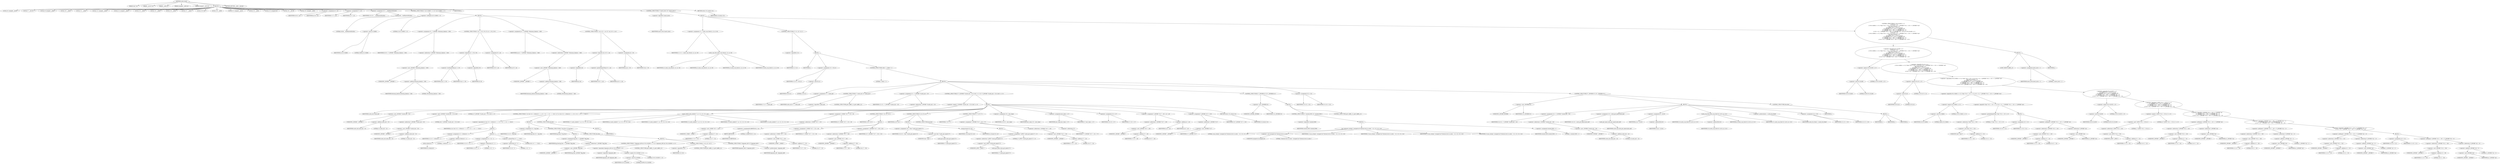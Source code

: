 digraph cache_insert {  
"1000119" [label = "(METHOD,cache_insert)" ]
"1000120" [label = "(PARAM,char *src)" ]
"1000121" [label = "(PARAM,__int128 *a2)" ]
"1000122" [label = "(PARAM,__int64 a3)" ]
"1000123" [label = "(PARAM,unsigned __int64 a4)" ]
"1000124" [label = "(PARAM,unsigned __int16 a5)" ]
"1000125" [label = "(BLOCK,,)" ]
"1000126" [label = "(LOCAL,v6: unsigned __int16)" ]
"1000127" [label = "(LOCAL,v7: __int128 *)" ]
"1000128" [label = "(LOCAL,v9: unsigned __int64)" ]
"1000129" [label = "(LOCAL,v10: __int64)" ]
"1000130" [label = "(LOCAL,v11: __int64)" ]
"1000131" [label = "(LOCAL,v12: unsigned __int64)" ]
"1000132" [label = "(LOCAL,v13: unsigned __int64)" ]
"1000133" [label = "(LOCAL,v14: __int64)" ]
"1000134" [label = "(LOCAL,v15: __int64)" ]
"1000135" [label = "(LOCAL,v16: __int64)" ]
"1000136" [label = "(LOCAL,v17: __int64)" ]
"1000137" [label = "(LOCAL,v18: char *)" ]
"1000138" [label = "(LOCAL,v19: __int64)" ]
"1000139" [label = "(LOCAL,v21: unsigned __int16)" ]
"1000140" [label = "(LOCAL,v22: __int64)" ]
"1000141" [label = "(LOCAL,v23: unsigned int)" ]
"1000142" [label = "(LOCAL,v24: __int128)" ]
"1000143" [label = "(LOCAL,v25: unsigned __int64)" ]
"1000144" [label = "(<operator>.assignment,v6 = a5)" ]
"1000145" [label = "(IDENTIFIER,v6,v6 = a5)" ]
"1000146" [label = "(IDENTIFIER,a5,v6 = a5)" ]
"1000147" [label = "(<operator>.assignment,v7 = a2)" ]
"1000148" [label = "(IDENTIFIER,v7,v7 = a2)" ]
"1000149" [label = "(IDENTIFIER,a2,v7 = a2)" ]
"1000150" [label = "(<operator>.assignment,v25 = __readfsqword(0x28u))" ]
"1000151" [label = "(IDENTIFIER,v25,v25 = __readfsqword(0x28u))" ]
"1000152" [label = "(__readfsqword,__readfsqword(0x28u))" ]
"1000153" [label = "(LITERAL,0x28u,__readfsqword(0x28u))" ]
"1000154" [label = "(CONTROL_STRUCTURE,if ( (a5 & 0x980) != 0 ),if ( (a5 & 0x980) != 0 ))" ]
"1000155" [label = "(<operator>.notEquals,(a5 & 0x980) != 0)" ]
"1000156" [label = "(<operator>.and,a5 & 0x980)" ]
"1000157" [label = "(IDENTIFIER,a5,a5 & 0x980)" ]
"1000158" [label = "(LITERAL,0x980,a5 & 0x980)" ]
"1000159" [label = "(LITERAL,0,(a5 & 0x980) != 0)" ]
"1000160" [label = "(BLOCK,,)" ]
"1000161" [label = "(<operator>.assignment,v9 = *(_QWORD *)(dnsmasq_daemon + 456))" ]
"1000162" [label = "(IDENTIFIER,v9,v9 = *(_QWORD *)(dnsmasq_daemon + 456))" ]
"1000163" [label = "(<operator>.indirection,*(_QWORD *)(dnsmasq_daemon + 456))" ]
"1000164" [label = "(<operator>.cast,(_QWORD *)(dnsmasq_daemon + 456))" ]
"1000165" [label = "(UNKNOWN,_QWORD *,_QWORD *)" ]
"1000166" [label = "(<operator>.addition,dnsmasq_daemon + 456)" ]
"1000167" [label = "(IDENTIFIER,dnsmasq_daemon,dnsmasq_daemon + 456)" ]
"1000168" [label = "(LITERAL,456,dnsmasq_daemon + 456)" ]
"1000169" [label = "(CONTROL_STRUCTURE,if ( a4 <= v9 || !v9 ),if ( a4 <= v9 || !v9 ))" ]
"1000170" [label = "(<operator>.logicalOr,a4 <= v9 || !v9)" ]
"1000171" [label = "(<operator>.lessEqualsThan,a4 <= v9)" ]
"1000172" [label = "(IDENTIFIER,a4,a4 <= v9)" ]
"1000173" [label = "(IDENTIFIER,v9,a4 <= v9)" ]
"1000174" [label = "(<operator>.logicalNot,!v9)" ]
"1000175" [label = "(IDENTIFIER,v9,!v9)" ]
"1000176" [label = "(<operator>.assignment,v9 = a4)" ]
"1000177" [label = "(IDENTIFIER,v9,v9 = a4)" ]
"1000178" [label = "(IDENTIFIER,a4,v9 = a4)" ]
"1000179" [label = "(<operator>.assignment,a4 = *(_QWORD *)(dnsmasq_daemon + 448))" ]
"1000180" [label = "(IDENTIFIER,a4,a4 = *(_QWORD *)(dnsmasq_daemon + 448))" ]
"1000181" [label = "(<operator>.indirection,*(_QWORD *)(dnsmasq_daemon + 448))" ]
"1000182" [label = "(<operator>.cast,(_QWORD *)(dnsmasq_daemon + 448))" ]
"1000183" [label = "(UNKNOWN,_QWORD *,_QWORD *)" ]
"1000184" [label = "(<operator>.addition,dnsmasq_daemon + 448)" ]
"1000185" [label = "(IDENTIFIER,dnsmasq_daemon,dnsmasq_daemon + 448)" ]
"1000186" [label = "(LITERAL,448,dnsmasq_daemon + 448)" ]
"1000187" [label = "(CONTROL_STRUCTURE,if ( !a4 || v9 >= a4 ),if ( !a4 || v9 >= a4 ))" ]
"1000188" [label = "(<operator>.logicalOr,!a4 || v9 >= a4)" ]
"1000189" [label = "(<operator>.logicalNot,!a4)" ]
"1000190" [label = "(IDENTIFIER,a4,!a4)" ]
"1000191" [label = "(<operator>.greaterEqualsThan,v9 >= a4)" ]
"1000192" [label = "(IDENTIFIER,v9,v9 >= a4)" ]
"1000193" [label = "(IDENTIFIER,a4,v9 >= a4)" ]
"1000194" [label = "(<operator>.assignment,a4 = v9)" ]
"1000195" [label = "(IDENTIFIER,a4,a4 = v9)" ]
"1000196" [label = "(IDENTIFIER,v9,a4 = v9)" ]
"1000197" [label = "(IDENTIFIER,L,)" ]
"1000198" [label = "(CONTROL_STRUCTURE,if ( !insert_error ),if ( !insert_error ))" ]
"1000199" [label = "(<operator>.logicalNot,!insert_error)" ]
"1000200" [label = "(IDENTIFIER,insert_error,!insert_error)" ]
"1000201" [label = "(BLOCK,,)" ]
"1000202" [label = "(<operator>.assignment,v11 = cache_scan_free(src, a2, a3, v6))" ]
"1000203" [label = "(IDENTIFIER,v11,v11 = cache_scan_free(src, a2, a3, v6))" ]
"1000204" [label = "(cache_scan_free,cache_scan_free(src, a2, a3, v6))" ]
"1000205" [label = "(IDENTIFIER,src,cache_scan_free(src, a2, a3, v6))" ]
"1000206" [label = "(IDENTIFIER,a2,cache_scan_free(src, a2, a3, v6))" ]
"1000207" [label = "(IDENTIFIER,a3,cache_scan_free(src, a2, a3, v6))" ]
"1000208" [label = "(IDENTIFIER,v6,cache_scan_free(src, a2, a3, v6))" ]
"1000209" [label = "(CONTROL_STRUCTURE,if ( !v11 ),if ( !v11 ))" ]
"1000210" [label = "(<operator>.logicalNot,!v11)" ]
"1000211" [label = "(IDENTIFIER,v11,!v11)" ]
"1000212" [label = "(BLOCK,,)" ]
"1000213" [label = "(IDENTIFIER,L,)" ]
"1000214" [label = "(<operator>.assignment,v15 = v6 & 4)" ]
"1000215" [label = "(IDENTIFIER,v15,v15 = v6 & 4)" ]
"1000216" [label = "(<operator>.and,v6 & 4)" ]
"1000217" [label = "(IDENTIFIER,v6,v6 & 4)" ]
"1000218" [label = "(LITERAL,4,v6 & 4)" ]
"1000219" [label = "(CONTROL_STRUCTURE,while ( 1 ),while ( 1 ))" ]
"1000220" [label = "(LITERAL,1,while ( 1 ))" ]
"1000221" [label = "(BLOCK,,)" ]
"1000222" [label = "(<operator>.assignment,v17 = cache_tail)" ]
"1000223" [label = "(IDENTIFIER,v17,v17 = cache_tail)" ]
"1000224" [label = "(IDENTIFIER,cache_tail,v17 = cache_tail)" ]
"1000225" [label = "(CONTROL_STRUCTURE,if ( !cache_tail ),if ( !cache_tail ))" ]
"1000226" [label = "(<operator>.logicalNot,!cache_tail)" ]
"1000227" [label = "(IDENTIFIER,cache_tail,!cache_tail)" ]
"1000228" [label = "(CONTROL_STRUCTURE,goto LABEL_22;,goto LABEL_22;)" ]
"1000229" [label = "(<operator>.assignment,v21 = *(_DWORD *)(cache_tail + 52))" ]
"1000230" [label = "(IDENTIFIER,v21,v21 = *(_DWORD *)(cache_tail + 52))" ]
"1000231" [label = "(<operator>.indirection,*(_DWORD *)(cache_tail + 52))" ]
"1000232" [label = "(<operator>.cast,(_DWORD *)(cache_tail + 52))" ]
"1000233" [label = "(UNKNOWN,_DWORD *,_DWORD *)" ]
"1000234" [label = "(<operator>.addition,cache_tail + 52)" ]
"1000235" [label = "(IDENTIFIER,cache_tail,cache_tail + 52)" ]
"1000236" [label = "(LITERAL,52,cache_tail + 52)" ]
"1000237" [label = "(CONTROL_STRUCTURE,if ( (*(_DWORD *)(cache_tail + 52) & 0xC) == 0 ),if ( (*(_DWORD *)(cache_tail + 52) & 0xC) == 0 ))" ]
"1000238" [label = "(<operator>.equals,(*(_DWORD *)(cache_tail + 52) & 0xC) == 0)" ]
"1000239" [label = "(<operator>.and,*(_DWORD *)(cache_tail + 52) & 0xC)" ]
"1000240" [label = "(<operator>.indirection,*(_DWORD *)(cache_tail + 52))" ]
"1000241" [label = "(<operator>.cast,(_DWORD *)(cache_tail + 52))" ]
"1000242" [label = "(UNKNOWN,_DWORD *,_DWORD *)" ]
"1000243" [label = "(<operator>.addition,cache_tail + 52)" ]
"1000244" [label = "(IDENTIFIER,cache_tail,cache_tail + 52)" ]
"1000245" [label = "(LITERAL,52,cache_tail + 52)" ]
"1000246" [label = "(LITERAL,0xC,*(_DWORD *)(cache_tail + 52) & 0xC)" ]
"1000247" [label = "(LITERAL,0,(*(_DWORD *)(cache_tail + 52) & 0xC) == 0)" ]
"1000248" [label = "(BLOCK,,)" ]
"1000249" [label = "(CONTROL_STRUCTURE,if ( src && (v12 = strlen(src) + 1, v13 = v12 - 1, v12 - 1 > 0x31) ),if ( src && (v12 = strlen(src) + 1, v13 = v12 - 1, v12 - 1 > 0x31) ))" ]
"1000250" [label = "(<operator>.logicalAnd,src && (v12 = strlen(src) + 1, v13 = v12 - 1, v12 - 1 > 0x31))" ]
"1000251" [label = "(IDENTIFIER,src,src && (v12 = strlen(src) + 1, v13 = v12 - 1, v12 - 1 > 0x31))" ]
"1000252" [label = "(BLOCK,,)" ]
"1000253" [label = "(<operator>.assignment,v12 = strlen(src) + 1)" ]
"1000254" [label = "(IDENTIFIER,v12,v12 = strlen(src) + 1)" ]
"1000255" [label = "(<operator>.addition,strlen(src) + 1)" ]
"1000256" [label = "(strlen,strlen(src))" ]
"1000257" [label = "(IDENTIFIER,src,strlen(src))" ]
"1000258" [label = "(LITERAL,1,strlen(src) + 1)" ]
"1000259" [label = "(BLOCK,,)" ]
"1000260" [label = "(<operator>.assignment,v13 = v12 - 1)" ]
"1000261" [label = "(IDENTIFIER,v13,v13 = v12 - 1)" ]
"1000262" [label = "(<operator>.subtraction,v12 - 1)" ]
"1000263" [label = "(IDENTIFIER,v12,v12 - 1)" ]
"1000264" [label = "(LITERAL,1,v12 - 1)" ]
"1000265" [label = "(<operator>.greaterThan,v12 - 1 > 0x31)" ]
"1000266" [label = "(<operator>.subtraction,v12 - 1)" ]
"1000267" [label = "(IDENTIFIER,v12,v12 - 1)" ]
"1000268" [label = "(LITERAL,1,v12 - 1)" ]
"1000269" [label = "(LITERAL,0x31,v12 - 1 > 0x31)" ]
"1000270" [label = "(BLOCK,,)" ]
"1000271" [label = "(<operator>.assignment,v22 = big_free)" ]
"1000272" [label = "(IDENTIFIER,v22,v22 = big_free)" ]
"1000273" [label = "(IDENTIFIER,big_free,v22 = big_free)" ]
"1000274" [label = "(CONTROL_STRUCTURE,if ( big_free ),if ( big_free ))" ]
"1000275" [label = "(IDENTIFIER,big_free,if ( big_free ))" ]
"1000276" [label = "(BLOCK,,)" ]
"1000277" [label = "(<operator>.assignment,big_free = *(_QWORD *)big_free)" ]
"1000278" [label = "(IDENTIFIER,big_free,big_free = *(_QWORD *)big_free)" ]
"1000279" [label = "(<operator>.indirection,*(_QWORD *)big_free)" ]
"1000280" [label = "(<operator>.cast,(_QWORD *)big_free)" ]
"1000281" [label = "(UNKNOWN,_QWORD *,_QWORD *)" ]
"1000282" [label = "(IDENTIFIER,big_free,(_QWORD *)big_free)" ]
"1000283" [label = "(CONTROL_STRUCTURE,else,else)" ]
"1000284" [label = "(BLOCK,,)" ]
"1000285" [label = "(CONTROL_STRUCTURE,if ( !bignames_left && (v6 & 0x5000) == 0 ),if ( !bignames_left && (v6 & 0x5000) == 0 ))" ]
"1000286" [label = "(<operator>.logicalAnd,!bignames_left && (v6 & 0x5000) == 0)" ]
"1000287" [label = "(<operator>.logicalNot,!bignames_left)" ]
"1000288" [label = "(IDENTIFIER,bignames_left,!bignames_left)" ]
"1000289" [label = "(<operator>.equals,(v6 & 0x5000) == 0)" ]
"1000290" [label = "(<operator>.and,v6 & 0x5000)" ]
"1000291" [label = "(IDENTIFIER,v6,v6 & 0x5000)" ]
"1000292" [label = "(LITERAL,0x5000,v6 & 0x5000)" ]
"1000293" [label = "(LITERAL,0,(v6 & 0x5000) == 0)" ]
"1000294" [label = "(CONTROL_STRUCTURE,goto LABEL_22;,goto LABEL_22;)" ]
"1000295" [label = "(CONTROL_STRUCTURE,if ( !v22 ),if ( !v22 ))" ]
"1000296" [label = "(<operator>.logicalNot,!v22)" ]
"1000297" [label = "(IDENTIFIER,v22,!v22)" ]
"1000298" [label = "(CONTROL_STRUCTURE,goto LABEL_22;,goto LABEL_22;)" ]
"1000299" [label = "(CONTROL_STRUCTURE,if ( bignames_left ),if ( bignames_left ))" ]
"1000300" [label = "(IDENTIFIER,bignames_left,if ( bignames_left ))" ]
"1000301" [label = "(<operator>.preDecrement,--bignames_left)" ]
"1000302" [label = "(IDENTIFIER,bignames_left,--bignames_left)" ]
"1000303" [label = "(CONTROL_STRUCTURE,else,else)" ]
"1000304" [label = "(BLOCK,,)" ]
"1000305" [label = "(IDENTIFIER,L,)" ]
"1000306" [label = "(cache_unlink,cache_unlink(v17, a2, v12, v13, v15, v14))" ]
"1000307" [label = "(IDENTIFIER,v17,cache_unlink(v17, a2, v12, v13, v15, v14))" ]
"1000308" [label = "(IDENTIFIER,a2,cache_unlink(v17, a2, v12, v13, v15, v14))" ]
"1000309" [label = "(IDENTIFIER,v12,cache_unlink(v17, a2, v12, v13, v15, v14))" ]
"1000310" [label = "(IDENTIFIER,v13,cache_unlink(v17, a2, v12, v13, v15, v14))" ]
"1000311" [label = "(IDENTIFIER,v15,cache_unlink(v17, a2, v12, v13, v15, v14))" ]
"1000312" [label = "(IDENTIFIER,v14,cache_unlink(v17, a2, v12, v13, v15, v14))" ]
"1000313" [label = "(<operator>.assignment,*(_WORD *)(v17 + 52) = v6)" ]
"1000314" [label = "(<operator>.indirection,*(_WORD *)(v17 + 52))" ]
"1000315" [label = "(<operator>.cast,(_WORD *)(v17 + 52))" ]
"1000316" [label = "(UNKNOWN,_WORD *,_WORD *)" ]
"1000317" [label = "(<operator>.addition,v17 + 52)" ]
"1000318" [label = "(IDENTIFIER,v17,v17 + 52)" ]
"1000319" [label = "(LITERAL,52,v17 + 52)" ]
"1000320" [label = "(IDENTIFIER,v6,*(_WORD *)(v17 + 52) = v6)" ]
"1000321" [label = "(CONTROL_STRUCTURE,if ( v22 ),if ( v22 ))" ]
"1000322" [label = "(IDENTIFIER,v22,if ( v22 ))" ]
"1000323" [label = "(BLOCK,,)" ]
"1000324" [label = "(<operators>.assignmentOr,HIBYTE(v6) |= 2u)" ]
"1000325" [label = "(HIBYTE,HIBYTE(v6))" ]
"1000326" [label = "(IDENTIFIER,v6,HIBYTE(v6))" ]
"1000327" [label = "(LITERAL,2u,HIBYTE(v6) |= 2u)" ]
"1000328" [label = "(<operator>.assignment,*(_WORD *)(v17 + 52) = v6)" ]
"1000329" [label = "(<operator>.indirection,*(_WORD *)(v17 + 52))" ]
"1000330" [label = "(<operator>.cast,(_WORD *)(v17 + 52))" ]
"1000331" [label = "(UNKNOWN,_WORD *,_WORD *)" ]
"1000332" [label = "(<operator>.addition,v17 + 52)" ]
"1000333" [label = "(IDENTIFIER,v17,v17 + 52)" ]
"1000334" [label = "(LITERAL,52,v17 + 52)" ]
"1000335" [label = "(IDENTIFIER,v6,*(_WORD *)(v17 + 52) = v6)" ]
"1000336" [label = "(<operator>.assignment,*(_QWORD *)(v17 + 56) = v22)" ]
"1000337" [label = "(<operator>.indirection,*(_QWORD *)(v17 + 56))" ]
"1000338" [label = "(<operator>.cast,(_QWORD *)(v17 + 56))" ]
"1000339" [label = "(UNKNOWN,_QWORD *,_QWORD *)" ]
"1000340" [label = "(<operator>.addition,v17 + 56)" ]
"1000341" [label = "(IDENTIFIER,v17,v17 + 56)" ]
"1000342" [label = "(LITERAL,56,v17 + 56)" ]
"1000343" [label = "(IDENTIFIER,v22,*(_QWORD *)(v17 + 56) = v22)" ]
"1000344" [label = "(CONTROL_STRUCTURE,if ( src ),if ( src ))" ]
"1000345" [label = "(IDENTIFIER,src,if ( src ))" ]
"1000346" [label = "(BLOCK,,)" ]
"1000347" [label = "(<operator>.assignment,v18 = (char *)cache_get_name(v17))" ]
"1000348" [label = "(IDENTIFIER,v18,v18 = (char *)cache_get_name(v17))" ]
"1000349" [label = "(<operator>.cast,(char *)cache_get_name(v17))" ]
"1000350" [label = "(UNKNOWN,char *,char *)" ]
"1000351" [label = "(cache_get_name,cache_get_name(v17))" ]
"1000352" [label = "(IDENTIFIER,v17,cache_get_name(v17))" ]
"1000353" [label = "(strcpy,strcpy(v18, src))" ]
"1000354" [label = "(IDENTIFIER,v18,strcpy(v18, src))" ]
"1000355" [label = "(IDENTIFIER,src,strcpy(v18, src))" ]
"1000356" [label = "(CONTROL_STRUCTURE,else,else)" ]
"1000357" [label = "(BLOCK,,)" ]
"1000358" [label = "(<operator>.assignment,*(_BYTE *)cache_get_name(v17) = 0)" ]
"1000359" [label = "(<operator>.indirection,*(_BYTE *)cache_get_name(v17))" ]
"1000360" [label = "(<operator>.cast,(_BYTE *)cache_get_name(v17))" ]
"1000361" [label = "(UNKNOWN,_BYTE *,_BYTE *)" ]
"1000362" [label = "(cache_get_name,cache_get_name(v17))" ]
"1000363" [label = "(IDENTIFIER,v17,cache_get_name(v17))" ]
"1000364" [label = "(LITERAL,0,*(_BYTE *)cache_get_name(v17) = 0)" ]
"1000365" [label = "(CONTROL_STRUCTURE,if ( v7 ),if ( v7 ))" ]
"1000366" [label = "(IDENTIFIER,v7,if ( v7 ))" ]
"1000367" [label = "(<operator>.assignment,*(_OWORD *)(v17 + 24) = *v7)" ]
"1000368" [label = "(<operator>.indirection,*(_OWORD *)(v17 + 24))" ]
"1000369" [label = "(<operator>.cast,(_OWORD *)(v17 + 24))" ]
"1000370" [label = "(UNKNOWN,_OWORD *,_OWORD *)" ]
"1000371" [label = "(<operator>.addition,v17 + 24)" ]
"1000372" [label = "(IDENTIFIER,v17,v17 + 24)" ]
"1000373" [label = "(LITERAL,24,v17 + 24)" ]
"1000374" [label = "(<operator>.indirection,*v7)" ]
"1000375" [label = "(IDENTIFIER,v7,*(_OWORD *)(v17 + 24) = *v7)" ]
"1000376" [label = "(<operator>.assignment,v19 = new_chain)" ]
"1000377" [label = "(IDENTIFIER,v19,v19 = new_chain)" ]
"1000378" [label = "(IDENTIFIER,new_chain,v19 = new_chain)" ]
"1000379" [label = "(<operator>.assignment,new_chain = v17)" ]
"1000380" [label = "(IDENTIFIER,new_chain,new_chain = v17)" ]
"1000381" [label = "(IDENTIFIER,v17,new_chain = v17)" ]
"1000382" [label = "(<operator>.assignment,v10 = v17)" ]
"1000383" [label = "(IDENTIFIER,v10,v10 = v17)" ]
"1000384" [label = "(IDENTIFIER,v17,v10 = v17)" ]
"1000385" [label = "(<operator>.assignment,*(_QWORD *)(v17 + 40) = a3 + a4)" ]
"1000386" [label = "(<operator>.indirection,*(_QWORD *)(v17 + 40))" ]
"1000387" [label = "(<operator>.cast,(_QWORD *)(v17 + 40))" ]
"1000388" [label = "(UNKNOWN,_QWORD *,_QWORD *)" ]
"1000389" [label = "(<operator>.addition,v17 + 40)" ]
"1000390" [label = "(IDENTIFIER,v17,v17 + 40)" ]
"1000391" [label = "(LITERAL,40,v17 + 40)" ]
"1000392" [label = "(<operator>.addition,a3 + a4)" ]
"1000393" [label = "(IDENTIFIER,a3,a3 + a4)" ]
"1000394" [label = "(IDENTIFIER,a4,a3 + a4)" ]
"1000395" [label = "(<operator>.assignment,*(_QWORD *)v17 = v19)" ]
"1000396" [label = "(<operator>.indirection,*(_QWORD *)v17)" ]
"1000397" [label = "(<operator>.cast,(_QWORD *)v17)" ]
"1000398" [label = "(UNKNOWN,_QWORD *,_QWORD *)" ]
"1000399" [label = "(IDENTIFIER,v17,(_QWORD *)v17)" ]
"1000400" [label = "(IDENTIFIER,v19,*(_QWORD *)v17 = v19)" ]
"1000401" [label = "(RETURN,return v10;,return v10;)" ]
"1000402" [label = "(IDENTIFIER,v10,return v10;)" ]
"1000403" [label = "(CONTROL_STRUCTURE,if ( (_DWORD)v14 ),if ( (_DWORD)v14 ))" ]
"1000404" [label = "(<operator>.cast,(_DWORD)v14)" ]
"1000405" [label = "(UNKNOWN,_DWORD,_DWORD)" ]
"1000406" [label = "(IDENTIFIER,v14,(_DWORD)v14)" ]
"1000407" [label = "(BLOCK,,)" ]
"1000408" [label = "(CONTROL_STRUCTURE,if ( !warned_8590 ),if ( !warned_8590 ))" ]
"1000409" [label = "(<operator>.logicalNot,!warned_8590)" ]
"1000410" [label = "(IDENTIFIER,warned_8590,!warned_8590)" ]
"1000411" [label = "(BLOCK,,)" ]
"1000412" [label = "(my_syslog,my_syslog(3, (unsigned int)\"Internal error in cache.\", v12, v13, v15, v14))" ]
"1000413" [label = "(LITERAL,3,my_syslog(3, (unsigned int)\"Internal error in cache.\", v12, v13, v15, v14))" ]
"1000414" [label = "(<operator>.cast,(unsigned int)\"Internal error in cache.\")" ]
"1000415" [label = "(UNKNOWN,unsigned int,unsigned int)" ]
"1000416" [label = "(LITERAL,\"Internal error in cache.\",(unsigned int)\"Internal error in cache.\")" ]
"1000417" [label = "(IDENTIFIER,v12,my_syslog(3, (unsigned int)\"Internal error in cache.\", v12, v13, v15, v14))" ]
"1000418" [label = "(IDENTIFIER,v13,my_syslog(3, (unsigned int)\"Internal error in cache.\", v12, v13, v15, v14))" ]
"1000419" [label = "(IDENTIFIER,v15,my_syslog(3, (unsigned int)\"Internal error in cache.\", v12, v13, v15, v14))" ]
"1000420" [label = "(IDENTIFIER,v14,my_syslog(3, (unsigned int)\"Internal error in cache.\", v12, v13, v15, v14))" ]
"1000421" [label = "(<operator>.assignment,warned_8590 = 1)" ]
"1000422" [label = "(IDENTIFIER,warned_8590,warned_8590 = 1)" ]
"1000423" [label = "(LITERAL,1,warned_8590 = 1)" ]
"1000424" [label = "(CONTROL_STRUCTURE,goto LABEL_22;,goto LABEL_22;)" ]
"1000425" [label = "(<operator>.assignment,v23 = v15)" ]
"1000426" [label = "(IDENTIFIER,v23,v23 = v15)" ]
"1000427" [label = "(IDENTIFIER,v15,v23 = v15)" ]
"1000428" [label = "(CONTROL_STRUCTURE,if ( (_DWORD)v15 ),if ( (_DWORD)v15 ))" ]
"1000429" [label = "(<operator>.cast,(_DWORD)v15)" ]
"1000430" [label = "(UNKNOWN,_DWORD,_DWORD)" ]
"1000431" [label = "(IDENTIFIER,v15,(_DWORD)v15)" ]
"1000432" [label = "(BLOCK,,)" ]
"1000433" [label = "(<operator>.assignment,v24 = *(_OWORD *)(cache_tail + 24))" ]
"1000434" [label = "(IDENTIFIER,v24,v24 = *(_OWORD *)(cache_tail + 24))" ]
"1000435" [label = "(<operator>.indirection,*(_OWORD *)(cache_tail + 24))" ]
"1000436" [label = "(<operator>.cast,(_OWORD *)(cache_tail + 24))" ]
"1000437" [label = "(UNKNOWN,_OWORD *,_OWORD *)" ]
"1000438" [label = "(<operator>.addition,cache_tail + 24)" ]
"1000439" [label = "(IDENTIFIER,cache_tail,cache_tail + 24)" ]
"1000440" [label = "(LITERAL,24,cache_tail + 24)" ]
"1000441" [label = "(<operator>.assignment,v16 = cache_get_name(cache_tail))" ]
"1000442" [label = "(IDENTIFIER,v16,v16 = cache_get_name(cache_tail))" ]
"1000443" [label = "(cache_get_name,cache_get_name(cache_tail))" ]
"1000444" [label = "(IDENTIFIER,cache_tail,cache_get_name(cache_tail))" ]
"1000445" [label = "(<operator>.assignment,a2 = &v24)" ]
"1000446" [label = "(IDENTIFIER,a2,a2 = &v24)" ]
"1000447" [label = "(<operator>.addressOf,&v24)" ]
"1000448" [label = "(IDENTIFIER,v24,a2 = &v24)" ]
"1000449" [label = "(cache_scan_free,cache_scan_free(v16, &v24, a3, v21))" ]
"1000450" [label = "(IDENTIFIER,v16,cache_scan_free(v16, &v24, a3, v21))" ]
"1000451" [label = "(<operator>.addressOf,&v24)" ]
"1000452" [label = "(IDENTIFIER,v24,cache_scan_free(v16, &v24, a3, v21))" ]
"1000453" [label = "(IDENTIFIER,a3,cache_scan_free(v16, &v24, a3, v21))" ]
"1000454" [label = "(IDENTIFIER,v21,cache_scan_free(v16, &v24, a3, v21))" ]
"1000455" [label = "(<operator>.preIncrement,++cache_live_freed)" ]
"1000456" [label = "(IDENTIFIER,cache_live_freed,++cache_live_freed)" ]
"1000457" [label = "(<operator>.assignment,v15 = v23)" ]
"1000458" [label = "(IDENTIFIER,v15,v15 = v23)" ]
"1000459" [label = "(IDENTIFIER,v23,v15 = v23)" ]
"1000460" [label = "(IDENTIFIER,L,)" ]
"1000461" [label = "(CONTROL_STRUCTURE,else,else)" ]
"1000462" [label = "(BLOCK,,)" ]
"1000463" [label = "(IDENTIFIER,L,)" ]
"1000464" [label = "(IDENTIFIER,L,)" ]
"1000465" [label = "(IDENTIFIER,L,)" ]
"1000466" [label = "(CONTROL_STRUCTURE,if ( (v6 & 0x180) == 0\n      || (v6 & 8) == 0\n      || ((v6 & 0x80u) == 0 || *(char *)(v11 + 52) >= 0 || (v10 = v11, *(_DWORD *)(v11 + 24) != *(_DWORD *)a2))\n      && ((v6 & 0x100) == 0\n       || (*(_BYTE *)(v11 + 53) & 1) == 0\n       || *(_DWORD *)(v11 + 24) != *(_DWORD *)a2\n       || *(_DWORD *)(v11 + 28) != *((_DWORD *)a2 + 1)\n       || *(_DWORD *)(v11 + 32) != *((_DWORD *)a2 + 2)\n       || (v10 = v11, *(_DWORD *)(v11 + 36) != *((_DWORD *)a2 + 3))) ),if ( (v6 & 0x180) == 0\n      || (v6 & 8) == 0\n      || ((v6 & 0x80u) == 0 || *(char *)(v11 + 52) >= 0 || (v10 = v11, *(_DWORD *)(v11 + 24) != *(_DWORD *)a2))\n      && ((v6 & 0x100) == 0\n       || (*(_BYTE *)(v11 + 53) & 1) == 0\n       || *(_DWORD *)(v11 + 24) != *(_DWORD *)a2\n       || *(_DWORD *)(v11 + 28) != *((_DWORD *)a2 + 1)\n       || *(_DWORD *)(v11 + 32) != *((_DWORD *)a2 + 2)\n       || (v10 = v11, *(_DWORD *)(v11 + 36) != *((_DWORD *)a2 + 3))) ))" ]
"1000467" [label = "(<operator>.logicalOr,(v6 & 0x180) == 0\n      || (v6 & 8) == 0\n      || ((v6 & 0x80u) == 0 || *(char *)(v11 + 52) >= 0 || (v10 = v11, *(_DWORD *)(v11 + 24) != *(_DWORD *)a2))\n      && ((v6 & 0x100) == 0\n       || (*(_BYTE *)(v11 + 53) & 1) == 0\n       || *(_DWORD *)(v11 + 24) != *(_DWORD *)a2\n       || *(_DWORD *)(v11 + 28) != *((_DWORD *)a2 + 1)\n       || *(_DWORD *)(v11 + 32) != *((_DWORD *)a2 + 2)\n       || (v10 = v11, *(_DWORD *)(v11 + 36) != *((_DWORD *)a2 + 3))))" ]
"1000468" [label = "(<operator>.equals,(v6 & 0x180) == 0)" ]
"1000469" [label = "(<operator>.and,v6 & 0x180)" ]
"1000470" [label = "(IDENTIFIER,v6,v6 & 0x180)" ]
"1000471" [label = "(LITERAL,0x180,v6 & 0x180)" ]
"1000472" [label = "(LITERAL,0,(v6 & 0x180) == 0)" ]
"1000473" [label = "(<operator>.logicalOr,(v6 & 8) == 0\n      || ((v6 & 0x80u) == 0 || *(char *)(v11 + 52) >= 0 || (v10 = v11, *(_DWORD *)(v11 + 24) != *(_DWORD *)a2))\n      && ((v6 & 0x100) == 0\n       || (*(_BYTE *)(v11 + 53) & 1) == 0\n       || *(_DWORD *)(v11 + 24) != *(_DWORD *)a2\n       || *(_DWORD *)(v11 + 28) != *((_DWORD *)a2 + 1)\n       || *(_DWORD *)(v11 + 32) != *((_DWORD *)a2 + 2)\n       || (v10 = v11, *(_DWORD *)(v11 + 36) != *((_DWORD *)a2 + 3))))" ]
"1000474" [label = "(<operator>.equals,(v6 & 8) == 0)" ]
"1000475" [label = "(<operator>.and,v6 & 8)" ]
"1000476" [label = "(IDENTIFIER,v6,v6 & 8)" ]
"1000477" [label = "(LITERAL,8,v6 & 8)" ]
"1000478" [label = "(LITERAL,0,(v6 & 8) == 0)" ]
"1000479" [label = "(<operator>.logicalAnd,((v6 & 0x80u) == 0 || *(char *)(v11 + 52) >= 0 || (v10 = v11, *(_DWORD *)(v11 + 24) != *(_DWORD *)a2))\n      && ((v6 & 0x100) == 0\n       || (*(_BYTE *)(v11 + 53) & 1) == 0\n       || *(_DWORD *)(v11 + 24) != *(_DWORD *)a2\n       || *(_DWORD *)(v11 + 28) != *((_DWORD *)a2 + 1)\n       || *(_DWORD *)(v11 + 32) != *((_DWORD *)a2 + 2)\n       || (v10 = v11, *(_DWORD *)(v11 + 36) != *((_DWORD *)a2 + 3))))" ]
"1000480" [label = "(<operator>.logicalOr,(v6 & 0x80u) == 0 || *(char *)(v11 + 52) >= 0 || (v10 = v11, *(_DWORD *)(v11 + 24) != *(_DWORD *)a2))" ]
"1000481" [label = "(<operator>.equals,(v6 & 0x80u) == 0)" ]
"1000482" [label = "(<operator>.and,v6 & 0x80u)" ]
"1000483" [label = "(IDENTIFIER,v6,v6 & 0x80u)" ]
"1000484" [label = "(LITERAL,0x80u,v6 & 0x80u)" ]
"1000485" [label = "(LITERAL,0,(v6 & 0x80u) == 0)" ]
"1000486" [label = "(<operator>.logicalOr,*(char *)(v11 + 52) >= 0 || (v10 = v11, *(_DWORD *)(v11 + 24) != *(_DWORD *)a2))" ]
"1000487" [label = "(<operator>.greaterEqualsThan,*(char *)(v11 + 52) >= 0)" ]
"1000488" [label = "(<operator>.indirection,*(char *)(v11 + 52))" ]
"1000489" [label = "(<operator>.cast,(char *)(v11 + 52))" ]
"1000490" [label = "(UNKNOWN,char *,char *)" ]
"1000491" [label = "(<operator>.addition,v11 + 52)" ]
"1000492" [label = "(IDENTIFIER,v11,v11 + 52)" ]
"1000493" [label = "(LITERAL,52,v11 + 52)" ]
"1000494" [label = "(LITERAL,0,*(char *)(v11 + 52) >= 0)" ]
"1000495" [label = "(BLOCK,,)" ]
"1000496" [label = "(<operator>.assignment,v10 = v11)" ]
"1000497" [label = "(IDENTIFIER,v10,v10 = v11)" ]
"1000498" [label = "(IDENTIFIER,v11,v10 = v11)" ]
"1000499" [label = "(<operator>.notEquals,*(_DWORD *)(v11 + 24) != *(_DWORD *)a2)" ]
"1000500" [label = "(<operator>.indirection,*(_DWORD *)(v11 + 24))" ]
"1000501" [label = "(<operator>.cast,(_DWORD *)(v11 + 24))" ]
"1000502" [label = "(UNKNOWN,_DWORD *,_DWORD *)" ]
"1000503" [label = "(<operator>.addition,v11 + 24)" ]
"1000504" [label = "(IDENTIFIER,v11,v11 + 24)" ]
"1000505" [label = "(LITERAL,24,v11 + 24)" ]
"1000506" [label = "(<operator>.indirection,*(_DWORD *)a2)" ]
"1000507" [label = "(<operator>.cast,(_DWORD *)a2)" ]
"1000508" [label = "(UNKNOWN,_DWORD *,_DWORD *)" ]
"1000509" [label = "(IDENTIFIER,a2,(_DWORD *)a2)" ]
"1000510" [label = "(<operator>.logicalOr,(v6 & 0x100) == 0\n       || (*(_BYTE *)(v11 + 53) & 1) == 0\n       || *(_DWORD *)(v11 + 24) != *(_DWORD *)a2\n       || *(_DWORD *)(v11 + 28) != *((_DWORD *)a2 + 1)\n       || *(_DWORD *)(v11 + 32) != *((_DWORD *)a2 + 2)\n       || (v10 = v11, *(_DWORD *)(v11 + 36) != *((_DWORD *)a2 + 3)))" ]
"1000511" [label = "(<operator>.equals,(v6 & 0x100) == 0)" ]
"1000512" [label = "(<operator>.and,v6 & 0x100)" ]
"1000513" [label = "(IDENTIFIER,v6,v6 & 0x100)" ]
"1000514" [label = "(LITERAL,0x100,v6 & 0x100)" ]
"1000515" [label = "(LITERAL,0,(v6 & 0x100) == 0)" ]
"1000516" [label = "(<operator>.logicalOr,(*(_BYTE *)(v11 + 53) & 1) == 0\n       || *(_DWORD *)(v11 + 24) != *(_DWORD *)a2\n       || *(_DWORD *)(v11 + 28) != *((_DWORD *)a2 + 1)\n       || *(_DWORD *)(v11 + 32) != *((_DWORD *)a2 + 2)\n       || (v10 = v11, *(_DWORD *)(v11 + 36) != *((_DWORD *)a2 + 3)))" ]
"1000517" [label = "(<operator>.equals,(*(_BYTE *)(v11 + 53) & 1) == 0)" ]
"1000518" [label = "(<operator>.and,*(_BYTE *)(v11 + 53) & 1)" ]
"1000519" [label = "(<operator>.indirection,*(_BYTE *)(v11 + 53))" ]
"1000520" [label = "(<operator>.cast,(_BYTE *)(v11 + 53))" ]
"1000521" [label = "(UNKNOWN,_BYTE *,_BYTE *)" ]
"1000522" [label = "(<operator>.addition,v11 + 53)" ]
"1000523" [label = "(IDENTIFIER,v11,v11 + 53)" ]
"1000524" [label = "(LITERAL,53,v11 + 53)" ]
"1000525" [label = "(LITERAL,1,*(_BYTE *)(v11 + 53) & 1)" ]
"1000526" [label = "(LITERAL,0,(*(_BYTE *)(v11 + 53) & 1) == 0)" ]
"1000527" [label = "(<operator>.logicalOr,*(_DWORD *)(v11 + 24) != *(_DWORD *)a2\n       || *(_DWORD *)(v11 + 28) != *((_DWORD *)a2 + 1)\n       || *(_DWORD *)(v11 + 32) != *((_DWORD *)a2 + 2)\n       || (v10 = v11, *(_DWORD *)(v11 + 36) != *((_DWORD *)a2 + 3)))" ]
"1000528" [label = "(<operator>.notEquals,*(_DWORD *)(v11 + 24) != *(_DWORD *)a2)" ]
"1000529" [label = "(<operator>.indirection,*(_DWORD *)(v11 + 24))" ]
"1000530" [label = "(<operator>.cast,(_DWORD *)(v11 + 24))" ]
"1000531" [label = "(UNKNOWN,_DWORD *,_DWORD *)" ]
"1000532" [label = "(<operator>.addition,v11 + 24)" ]
"1000533" [label = "(IDENTIFIER,v11,v11 + 24)" ]
"1000534" [label = "(LITERAL,24,v11 + 24)" ]
"1000535" [label = "(<operator>.indirection,*(_DWORD *)a2)" ]
"1000536" [label = "(<operator>.cast,(_DWORD *)a2)" ]
"1000537" [label = "(UNKNOWN,_DWORD *,_DWORD *)" ]
"1000538" [label = "(IDENTIFIER,a2,(_DWORD *)a2)" ]
"1000539" [label = "(<operator>.logicalOr,*(_DWORD *)(v11 + 28) != *((_DWORD *)a2 + 1)\n       || *(_DWORD *)(v11 + 32) != *((_DWORD *)a2 + 2)\n       || (v10 = v11, *(_DWORD *)(v11 + 36) != *((_DWORD *)a2 + 3)))" ]
"1000540" [label = "(<operator>.notEquals,*(_DWORD *)(v11 + 28) != *((_DWORD *)a2 + 1))" ]
"1000541" [label = "(<operator>.indirection,*(_DWORD *)(v11 + 28))" ]
"1000542" [label = "(<operator>.cast,(_DWORD *)(v11 + 28))" ]
"1000543" [label = "(UNKNOWN,_DWORD *,_DWORD *)" ]
"1000544" [label = "(<operator>.addition,v11 + 28)" ]
"1000545" [label = "(IDENTIFIER,v11,v11 + 28)" ]
"1000546" [label = "(LITERAL,28,v11 + 28)" ]
"1000547" [label = "(<operator>.indirection,*((_DWORD *)a2 + 1))" ]
"1000548" [label = "(<operator>.addition,(_DWORD *)a2 + 1)" ]
"1000549" [label = "(<operator>.cast,(_DWORD *)a2)" ]
"1000550" [label = "(UNKNOWN,_DWORD *,_DWORD *)" ]
"1000551" [label = "(IDENTIFIER,a2,(_DWORD *)a2)" ]
"1000552" [label = "(LITERAL,1,(_DWORD *)a2 + 1)" ]
"1000553" [label = "(<operator>.logicalOr,*(_DWORD *)(v11 + 32) != *((_DWORD *)a2 + 2)\n       || (v10 = v11, *(_DWORD *)(v11 + 36) != *((_DWORD *)a2 + 3)))" ]
"1000554" [label = "(<operator>.notEquals,*(_DWORD *)(v11 + 32) != *((_DWORD *)a2 + 2))" ]
"1000555" [label = "(<operator>.indirection,*(_DWORD *)(v11 + 32))" ]
"1000556" [label = "(<operator>.cast,(_DWORD *)(v11 + 32))" ]
"1000557" [label = "(UNKNOWN,_DWORD *,_DWORD *)" ]
"1000558" [label = "(<operator>.addition,v11 + 32)" ]
"1000559" [label = "(IDENTIFIER,v11,v11 + 32)" ]
"1000560" [label = "(LITERAL,32,v11 + 32)" ]
"1000561" [label = "(<operator>.indirection,*((_DWORD *)a2 + 2))" ]
"1000562" [label = "(<operator>.addition,(_DWORD *)a2 + 2)" ]
"1000563" [label = "(<operator>.cast,(_DWORD *)a2)" ]
"1000564" [label = "(UNKNOWN,_DWORD *,_DWORD *)" ]
"1000565" [label = "(IDENTIFIER,a2,(_DWORD *)a2)" ]
"1000566" [label = "(LITERAL,2,(_DWORD *)a2 + 2)" ]
"1000567" [label = "(BLOCK,,)" ]
"1000568" [label = "(<operator>.assignment,v10 = v11)" ]
"1000569" [label = "(IDENTIFIER,v10,v10 = v11)" ]
"1000570" [label = "(IDENTIFIER,v11,v10 = v11)" ]
"1000571" [label = "(<operator>.notEquals,*(_DWORD *)(v11 + 36) != *((_DWORD *)a2 + 3))" ]
"1000572" [label = "(<operator>.indirection,*(_DWORD *)(v11 + 36))" ]
"1000573" [label = "(<operator>.cast,(_DWORD *)(v11 + 36))" ]
"1000574" [label = "(UNKNOWN,_DWORD *,_DWORD *)" ]
"1000575" [label = "(<operator>.addition,v11 + 36)" ]
"1000576" [label = "(IDENTIFIER,v11,v11 + 36)" ]
"1000577" [label = "(LITERAL,36,v11 + 36)" ]
"1000578" [label = "(<operator>.indirection,*((_DWORD *)a2 + 3))" ]
"1000579" [label = "(<operator>.addition,(_DWORD *)a2 + 3)" ]
"1000580" [label = "(<operator>.cast,(_DWORD *)a2)" ]
"1000581" [label = "(UNKNOWN,_DWORD *,_DWORD *)" ]
"1000582" [label = "(IDENTIFIER,a2,(_DWORD *)a2)" ]
"1000583" [label = "(LITERAL,3,(_DWORD *)a2 + 3)" ]
"1000584" [label = "(BLOCK,,)" ]
"1000585" [label = "(JUMP_TARGET,LABEL_22)" ]
"1000586" [label = "(<operator>.assignment,insert_error = 1)" ]
"1000587" [label = "(IDENTIFIER,insert_error,insert_error = 1)" ]
"1000588" [label = "(LITERAL,1,insert_error = 1)" ]
"1000589" [label = "(IDENTIFIER,L,)" ]
"1000590" [label = "(RETURN,return v10;,return v10;)" ]
"1000591" [label = "(IDENTIFIER,v10,return v10;)" ]
"1000592" [label = "(METHOD_RETURN,__int64 __fastcall)" ]
  "1000119" -> "1000120" 
  "1000119" -> "1000121" 
  "1000119" -> "1000122" 
  "1000119" -> "1000123" 
  "1000119" -> "1000124" 
  "1000119" -> "1000125" 
  "1000119" -> "1000592" 
  "1000125" -> "1000126" 
  "1000125" -> "1000127" 
  "1000125" -> "1000128" 
  "1000125" -> "1000129" 
  "1000125" -> "1000130" 
  "1000125" -> "1000131" 
  "1000125" -> "1000132" 
  "1000125" -> "1000133" 
  "1000125" -> "1000134" 
  "1000125" -> "1000135" 
  "1000125" -> "1000136" 
  "1000125" -> "1000137" 
  "1000125" -> "1000138" 
  "1000125" -> "1000139" 
  "1000125" -> "1000140" 
  "1000125" -> "1000141" 
  "1000125" -> "1000142" 
  "1000125" -> "1000143" 
  "1000125" -> "1000144" 
  "1000125" -> "1000147" 
  "1000125" -> "1000150" 
  "1000125" -> "1000154" 
  "1000125" -> "1000197" 
  "1000125" -> "1000198" 
  "1000125" -> "1000590" 
  "1000144" -> "1000145" 
  "1000144" -> "1000146" 
  "1000147" -> "1000148" 
  "1000147" -> "1000149" 
  "1000150" -> "1000151" 
  "1000150" -> "1000152" 
  "1000152" -> "1000153" 
  "1000154" -> "1000155" 
  "1000154" -> "1000160" 
  "1000155" -> "1000156" 
  "1000155" -> "1000159" 
  "1000156" -> "1000157" 
  "1000156" -> "1000158" 
  "1000160" -> "1000161" 
  "1000160" -> "1000169" 
  "1000160" -> "1000179" 
  "1000160" -> "1000187" 
  "1000161" -> "1000162" 
  "1000161" -> "1000163" 
  "1000163" -> "1000164" 
  "1000164" -> "1000165" 
  "1000164" -> "1000166" 
  "1000166" -> "1000167" 
  "1000166" -> "1000168" 
  "1000169" -> "1000170" 
  "1000169" -> "1000176" 
  "1000170" -> "1000171" 
  "1000170" -> "1000174" 
  "1000171" -> "1000172" 
  "1000171" -> "1000173" 
  "1000174" -> "1000175" 
  "1000176" -> "1000177" 
  "1000176" -> "1000178" 
  "1000179" -> "1000180" 
  "1000179" -> "1000181" 
  "1000181" -> "1000182" 
  "1000182" -> "1000183" 
  "1000182" -> "1000184" 
  "1000184" -> "1000185" 
  "1000184" -> "1000186" 
  "1000187" -> "1000188" 
  "1000187" -> "1000194" 
  "1000188" -> "1000189" 
  "1000188" -> "1000191" 
  "1000189" -> "1000190" 
  "1000191" -> "1000192" 
  "1000191" -> "1000193" 
  "1000194" -> "1000195" 
  "1000194" -> "1000196" 
  "1000198" -> "1000199" 
  "1000198" -> "1000201" 
  "1000199" -> "1000200" 
  "1000201" -> "1000202" 
  "1000201" -> "1000209" 
  "1000201" -> "1000466" 
  "1000202" -> "1000203" 
  "1000202" -> "1000204" 
  "1000204" -> "1000205" 
  "1000204" -> "1000206" 
  "1000204" -> "1000207" 
  "1000204" -> "1000208" 
  "1000209" -> "1000210" 
  "1000209" -> "1000212" 
  "1000210" -> "1000211" 
  "1000212" -> "1000213" 
  "1000212" -> "1000214" 
  "1000212" -> "1000219" 
  "1000214" -> "1000215" 
  "1000214" -> "1000216" 
  "1000216" -> "1000217" 
  "1000216" -> "1000218" 
  "1000219" -> "1000220" 
  "1000219" -> "1000221" 
  "1000221" -> "1000222" 
  "1000221" -> "1000225" 
  "1000221" -> "1000229" 
  "1000221" -> "1000237" 
  "1000221" -> "1000403" 
  "1000221" -> "1000425" 
  "1000221" -> "1000428" 
  "1000222" -> "1000223" 
  "1000222" -> "1000224" 
  "1000225" -> "1000226" 
  "1000225" -> "1000228" 
  "1000226" -> "1000227" 
  "1000229" -> "1000230" 
  "1000229" -> "1000231" 
  "1000231" -> "1000232" 
  "1000232" -> "1000233" 
  "1000232" -> "1000234" 
  "1000234" -> "1000235" 
  "1000234" -> "1000236" 
  "1000237" -> "1000238" 
  "1000237" -> "1000248" 
  "1000238" -> "1000239" 
  "1000238" -> "1000247" 
  "1000239" -> "1000240" 
  "1000239" -> "1000246" 
  "1000240" -> "1000241" 
  "1000241" -> "1000242" 
  "1000241" -> "1000243" 
  "1000243" -> "1000244" 
  "1000243" -> "1000245" 
  "1000248" -> "1000249" 
  "1000248" -> "1000306" 
  "1000248" -> "1000313" 
  "1000248" -> "1000321" 
  "1000248" -> "1000344" 
  "1000248" -> "1000365" 
  "1000248" -> "1000376" 
  "1000248" -> "1000379" 
  "1000248" -> "1000382" 
  "1000248" -> "1000385" 
  "1000248" -> "1000395" 
  "1000248" -> "1000401" 
  "1000249" -> "1000250" 
  "1000249" -> "1000270" 
  "1000249" -> "1000303" 
  "1000250" -> "1000251" 
  "1000250" -> "1000252" 
  "1000252" -> "1000253" 
  "1000252" -> "1000259" 
  "1000253" -> "1000254" 
  "1000253" -> "1000255" 
  "1000255" -> "1000256" 
  "1000255" -> "1000258" 
  "1000256" -> "1000257" 
  "1000259" -> "1000260" 
  "1000259" -> "1000265" 
  "1000260" -> "1000261" 
  "1000260" -> "1000262" 
  "1000262" -> "1000263" 
  "1000262" -> "1000264" 
  "1000265" -> "1000266" 
  "1000265" -> "1000269" 
  "1000266" -> "1000267" 
  "1000266" -> "1000268" 
  "1000270" -> "1000271" 
  "1000270" -> "1000274" 
  "1000271" -> "1000272" 
  "1000271" -> "1000273" 
  "1000274" -> "1000275" 
  "1000274" -> "1000276" 
  "1000274" -> "1000283" 
  "1000276" -> "1000277" 
  "1000277" -> "1000278" 
  "1000277" -> "1000279" 
  "1000279" -> "1000280" 
  "1000280" -> "1000281" 
  "1000280" -> "1000282" 
  "1000283" -> "1000284" 
  "1000284" -> "1000285" 
  "1000284" -> "1000295" 
  "1000284" -> "1000299" 
  "1000285" -> "1000286" 
  "1000285" -> "1000294" 
  "1000286" -> "1000287" 
  "1000286" -> "1000289" 
  "1000287" -> "1000288" 
  "1000289" -> "1000290" 
  "1000289" -> "1000293" 
  "1000290" -> "1000291" 
  "1000290" -> "1000292" 
  "1000295" -> "1000296" 
  "1000295" -> "1000298" 
  "1000296" -> "1000297" 
  "1000299" -> "1000300" 
  "1000299" -> "1000301" 
  "1000301" -> "1000302" 
  "1000303" -> "1000304" 
  "1000304" -> "1000305" 
  "1000306" -> "1000307" 
  "1000306" -> "1000308" 
  "1000306" -> "1000309" 
  "1000306" -> "1000310" 
  "1000306" -> "1000311" 
  "1000306" -> "1000312" 
  "1000313" -> "1000314" 
  "1000313" -> "1000320" 
  "1000314" -> "1000315" 
  "1000315" -> "1000316" 
  "1000315" -> "1000317" 
  "1000317" -> "1000318" 
  "1000317" -> "1000319" 
  "1000321" -> "1000322" 
  "1000321" -> "1000323" 
  "1000323" -> "1000324" 
  "1000323" -> "1000328" 
  "1000323" -> "1000336" 
  "1000324" -> "1000325" 
  "1000324" -> "1000327" 
  "1000325" -> "1000326" 
  "1000328" -> "1000329" 
  "1000328" -> "1000335" 
  "1000329" -> "1000330" 
  "1000330" -> "1000331" 
  "1000330" -> "1000332" 
  "1000332" -> "1000333" 
  "1000332" -> "1000334" 
  "1000336" -> "1000337" 
  "1000336" -> "1000343" 
  "1000337" -> "1000338" 
  "1000338" -> "1000339" 
  "1000338" -> "1000340" 
  "1000340" -> "1000341" 
  "1000340" -> "1000342" 
  "1000344" -> "1000345" 
  "1000344" -> "1000346" 
  "1000344" -> "1000356" 
  "1000346" -> "1000347" 
  "1000346" -> "1000353" 
  "1000347" -> "1000348" 
  "1000347" -> "1000349" 
  "1000349" -> "1000350" 
  "1000349" -> "1000351" 
  "1000351" -> "1000352" 
  "1000353" -> "1000354" 
  "1000353" -> "1000355" 
  "1000356" -> "1000357" 
  "1000357" -> "1000358" 
  "1000358" -> "1000359" 
  "1000358" -> "1000364" 
  "1000359" -> "1000360" 
  "1000360" -> "1000361" 
  "1000360" -> "1000362" 
  "1000362" -> "1000363" 
  "1000365" -> "1000366" 
  "1000365" -> "1000367" 
  "1000367" -> "1000368" 
  "1000367" -> "1000374" 
  "1000368" -> "1000369" 
  "1000369" -> "1000370" 
  "1000369" -> "1000371" 
  "1000371" -> "1000372" 
  "1000371" -> "1000373" 
  "1000374" -> "1000375" 
  "1000376" -> "1000377" 
  "1000376" -> "1000378" 
  "1000379" -> "1000380" 
  "1000379" -> "1000381" 
  "1000382" -> "1000383" 
  "1000382" -> "1000384" 
  "1000385" -> "1000386" 
  "1000385" -> "1000392" 
  "1000386" -> "1000387" 
  "1000387" -> "1000388" 
  "1000387" -> "1000389" 
  "1000389" -> "1000390" 
  "1000389" -> "1000391" 
  "1000392" -> "1000393" 
  "1000392" -> "1000394" 
  "1000395" -> "1000396" 
  "1000395" -> "1000400" 
  "1000396" -> "1000397" 
  "1000397" -> "1000398" 
  "1000397" -> "1000399" 
  "1000401" -> "1000402" 
  "1000403" -> "1000404" 
  "1000403" -> "1000407" 
  "1000404" -> "1000405" 
  "1000404" -> "1000406" 
  "1000407" -> "1000408" 
  "1000407" -> "1000424" 
  "1000408" -> "1000409" 
  "1000408" -> "1000411" 
  "1000409" -> "1000410" 
  "1000411" -> "1000412" 
  "1000411" -> "1000421" 
  "1000412" -> "1000413" 
  "1000412" -> "1000414" 
  "1000412" -> "1000417" 
  "1000412" -> "1000418" 
  "1000412" -> "1000419" 
  "1000412" -> "1000420" 
  "1000414" -> "1000415" 
  "1000414" -> "1000416" 
  "1000421" -> "1000422" 
  "1000421" -> "1000423" 
  "1000425" -> "1000426" 
  "1000425" -> "1000427" 
  "1000428" -> "1000429" 
  "1000428" -> "1000432" 
  "1000428" -> "1000461" 
  "1000429" -> "1000430" 
  "1000429" -> "1000431" 
  "1000432" -> "1000433" 
  "1000432" -> "1000441" 
  "1000432" -> "1000445" 
  "1000432" -> "1000449" 
  "1000432" -> "1000455" 
  "1000432" -> "1000457" 
  "1000432" -> "1000460" 
  "1000433" -> "1000434" 
  "1000433" -> "1000435" 
  "1000435" -> "1000436" 
  "1000436" -> "1000437" 
  "1000436" -> "1000438" 
  "1000438" -> "1000439" 
  "1000438" -> "1000440" 
  "1000441" -> "1000442" 
  "1000441" -> "1000443" 
  "1000443" -> "1000444" 
  "1000445" -> "1000446" 
  "1000445" -> "1000447" 
  "1000447" -> "1000448" 
  "1000449" -> "1000450" 
  "1000449" -> "1000451" 
  "1000449" -> "1000453" 
  "1000449" -> "1000454" 
  "1000451" -> "1000452" 
  "1000455" -> "1000456" 
  "1000457" -> "1000458" 
  "1000457" -> "1000459" 
  "1000461" -> "1000462" 
  "1000462" -> "1000463" 
  "1000462" -> "1000464" 
  "1000462" -> "1000465" 
  "1000466" -> "1000467" 
  "1000466" -> "1000584" 
  "1000467" -> "1000468" 
  "1000467" -> "1000473" 
  "1000468" -> "1000469" 
  "1000468" -> "1000472" 
  "1000469" -> "1000470" 
  "1000469" -> "1000471" 
  "1000473" -> "1000474" 
  "1000473" -> "1000479" 
  "1000474" -> "1000475" 
  "1000474" -> "1000478" 
  "1000475" -> "1000476" 
  "1000475" -> "1000477" 
  "1000479" -> "1000480" 
  "1000479" -> "1000510" 
  "1000480" -> "1000481" 
  "1000480" -> "1000486" 
  "1000481" -> "1000482" 
  "1000481" -> "1000485" 
  "1000482" -> "1000483" 
  "1000482" -> "1000484" 
  "1000486" -> "1000487" 
  "1000486" -> "1000495" 
  "1000487" -> "1000488" 
  "1000487" -> "1000494" 
  "1000488" -> "1000489" 
  "1000489" -> "1000490" 
  "1000489" -> "1000491" 
  "1000491" -> "1000492" 
  "1000491" -> "1000493" 
  "1000495" -> "1000496" 
  "1000495" -> "1000499" 
  "1000496" -> "1000497" 
  "1000496" -> "1000498" 
  "1000499" -> "1000500" 
  "1000499" -> "1000506" 
  "1000500" -> "1000501" 
  "1000501" -> "1000502" 
  "1000501" -> "1000503" 
  "1000503" -> "1000504" 
  "1000503" -> "1000505" 
  "1000506" -> "1000507" 
  "1000507" -> "1000508" 
  "1000507" -> "1000509" 
  "1000510" -> "1000511" 
  "1000510" -> "1000516" 
  "1000511" -> "1000512" 
  "1000511" -> "1000515" 
  "1000512" -> "1000513" 
  "1000512" -> "1000514" 
  "1000516" -> "1000517" 
  "1000516" -> "1000527" 
  "1000517" -> "1000518" 
  "1000517" -> "1000526" 
  "1000518" -> "1000519" 
  "1000518" -> "1000525" 
  "1000519" -> "1000520" 
  "1000520" -> "1000521" 
  "1000520" -> "1000522" 
  "1000522" -> "1000523" 
  "1000522" -> "1000524" 
  "1000527" -> "1000528" 
  "1000527" -> "1000539" 
  "1000528" -> "1000529" 
  "1000528" -> "1000535" 
  "1000529" -> "1000530" 
  "1000530" -> "1000531" 
  "1000530" -> "1000532" 
  "1000532" -> "1000533" 
  "1000532" -> "1000534" 
  "1000535" -> "1000536" 
  "1000536" -> "1000537" 
  "1000536" -> "1000538" 
  "1000539" -> "1000540" 
  "1000539" -> "1000553" 
  "1000540" -> "1000541" 
  "1000540" -> "1000547" 
  "1000541" -> "1000542" 
  "1000542" -> "1000543" 
  "1000542" -> "1000544" 
  "1000544" -> "1000545" 
  "1000544" -> "1000546" 
  "1000547" -> "1000548" 
  "1000548" -> "1000549" 
  "1000548" -> "1000552" 
  "1000549" -> "1000550" 
  "1000549" -> "1000551" 
  "1000553" -> "1000554" 
  "1000553" -> "1000567" 
  "1000554" -> "1000555" 
  "1000554" -> "1000561" 
  "1000555" -> "1000556" 
  "1000556" -> "1000557" 
  "1000556" -> "1000558" 
  "1000558" -> "1000559" 
  "1000558" -> "1000560" 
  "1000561" -> "1000562" 
  "1000562" -> "1000563" 
  "1000562" -> "1000566" 
  "1000563" -> "1000564" 
  "1000563" -> "1000565" 
  "1000567" -> "1000568" 
  "1000567" -> "1000571" 
  "1000568" -> "1000569" 
  "1000568" -> "1000570" 
  "1000571" -> "1000572" 
  "1000571" -> "1000578" 
  "1000572" -> "1000573" 
  "1000573" -> "1000574" 
  "1000573" -> "1000575" 
  "1000575" -> "1000576" 
  "1000575" -> "1000577" 
  "1000578" -> "1000579" 
  "1000579" -> "1000580" 
  "1000579" -> "1000583" 
  "1000580" -> "1000581" 
  "1000580" -> "1000582" 
  "1000584" -> "1000585" 
  "1000584" -> "1000586" 
  "1000584" -> "1000589" 
  "1000586" -> "1000587" 
  "1000586" -> "1000588" 
  "1000590" -> "1000591" 
}
